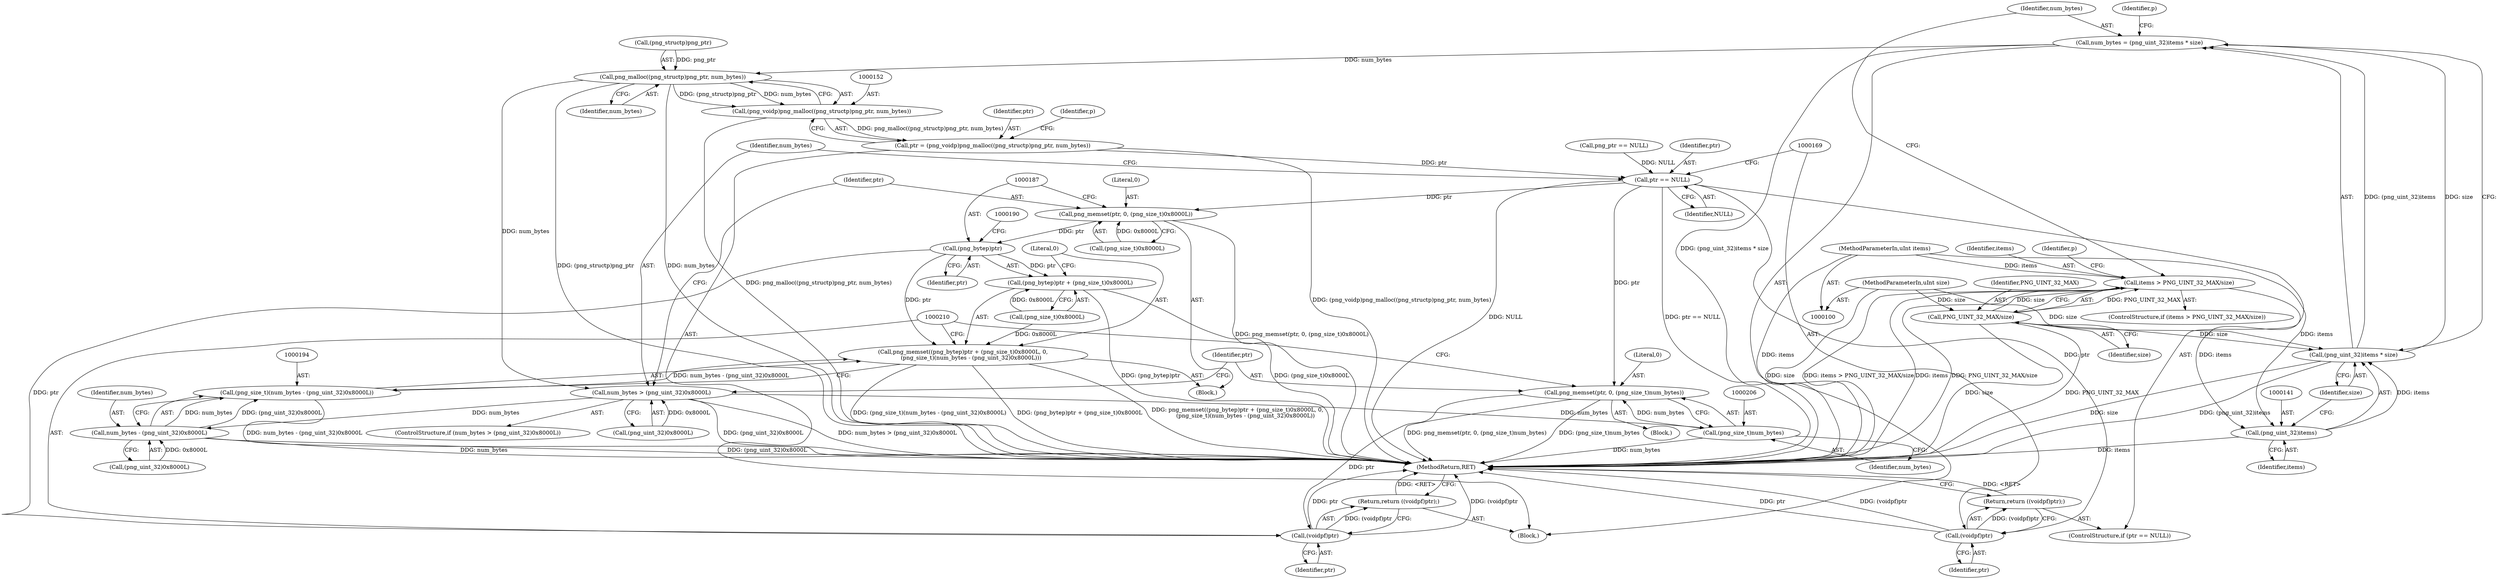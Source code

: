 digraph "0_Chrome_7f3d85b096f66870a15b37c2f40b219b2e292693_2@integer" {
"1000137" [label="(Call,num_bytes = (png_uint_32)items * size)"];
"1000139" [label="(Call,(png_uint_32)items * size)"];
"1000140" [label="(Call,(png_uint_32)items)"];
"1000126" [label="(Call,items > PNG_UINT_32_MAX/size)"];
"1000102" [label="(MethodParameterIn,uInt items)"];
"1000128" [label="(Call,PNG_UINT_32_MAX/size)"];
"1000103" [label="(MethodParameterIn,uInt size)"];
"1000153" [label="(Call,png_malloc((png_structp)png_ptr, num_bytes))"];
"1000151" [label="(Call,(png_voidp)png_malloc((png_structp)png_ptr, num_bytes))"];
"1000149" [label="(Call,ptr = (png_voidp)png_malloc((png_structp)png_ptr, num_bytes))"];
"1000164" [label="(Call,ptr == NULL)"];
"1000168" [label="(Call,(voidpf)ptr)"];
"1000167" [label="(Return,return ((voidpf)ptr);)"];
"1000178" [label="(Call,png_memset(ptr, 0, (png_size_t)0x8000L))"];
"1000186" [label="(Call,(png_bytep)ptr)"];
"1000184" [label="(Call,png_memset((png_bytep)ptr + (png_size_t)0x8000L, 0,\n         (png_size_t)(num_bytes - (png_uint_32)0x8000L)))"];
"1000185" [label="(Call,(png_bytep)ptr + (png_size_t)0x8000L)"];
"1000209" [label="(Call,(voidpf)ptr)"];
"1000208" [label="(Return,return ((voidpf)ptr);)"];
"1000202" [label="(Call,png_memset(ptr, 0, (png_size_t)num_bytes))"];
"1000172" [label="(Call,num_bytes > (png_uint_32)0x8000L)"];
"1000195" [label="(Call,num_bytes - (png_uint_32)0x8000L)"];
"1000193" [label="(Call,(png_size_t)(num_bytes - (png_uint_32)0x8000L))"];
"1000205" [label="(Call,(png_size_t)num_bytes)"];
"1000130" [label="(Identifier,size)"];
"1000189" [label="(Call,(png_size_t)0x8000L)"];
"1000184" [label="(Call,png_memset((png_bytep)ptr + (png_size_t)0x8000L, 0,\n         (png_size_t)(num_bytes - (png_uint_32)0x8000L)))"];
"1000142" [label="(Identifier,items)"];
"1000171" [label="(ControlStructure,if (num_bytes > (png_uint_32)0x8000L))"];
"1000125" [label="(ControlStructure,if (items > PNG_UINT_32_MAX/size))"];
"1000138" [label="(Identifier,num_bytes)"];
"1000102" [label="(MethodParameterIn,uInt items)"];
"1000204" [label="(Literal,0)"];
"1000170" [label="(Identifier,ptr)"];
"1000179" [label="(Identifier,ptr)"];
"1000163" [label="(ControlStructure,if (ptr == NULL))"];
"1000151" [label="(Call,(png_voidp)png_malloc((png_structp)png_ptr, num_bytes))"];
"1000157" [label="(Identifier,num_bytes)"];
"1000197" [label="(Call,(png_uint_32)0x8000L)"];
"1000167" [label="(Return,return ((voidpf)ptr);)"];
"1000110" [label="(Call,png_ptr == NULL)"];
"1000180" [label="(Literal,0)"];
"1000166" [label="(Identifier,NULL)"];
"1000196" [label="(Identifier,num_bytes)"];
"1000127" [label="(Identifier,items)"];
"1000212" [label="(MethodReturn,RET)"];
"1000205" [label="(Call,(png_size_t)num_bytes)"];
"1000174" [label="(Call,(png_uint_32)0x8000L)"];
"1000133" [label="(Identifier,p)"];
"1000178" [label="(Call,png_memset(ptr, 0, (png_size_t)0x8000L))"];
"1000207" [label="(Identifier,num_bytes)"];
"1000193" [label="(Call,(png_size_t)(num_bytes - (png_uint_32)0x8000L))"];
"1000173" [label="(Identifier,num_bytes)"];
"1000129" [label="(Identifier,PNG_UINT_32_MAX)"];
"1000186" [label="(Call,(png_bytep)ptr)"];
"1000208" [label="(Return,return ((voidpf)ptr);)"];
"1000137" [label="(Call,num_bytes = (png_uint_32)items * size)"];
"1000168" [label="(Call,(voidpf)ptr)"];
"1000150" [label="(Identifier,ptr)"];
"1000211" [label="(Identifier,ptr)"];
"1000128" [label="(Call,PNG_UINT_32_MAX/size)"];
"1000165" [label="(Identifier,ptr)"];
"1000149" [label="(Call,ptr = (png_voidp)png_malloc((png_structp)png_ptr, num_bytes))"];
"1000172" [label="(Call,num_bytes > (png_uint_32)0x8000L)"];
"1000192" [label="(Literal,0)"];
"1000195" [label="(Call,num_bytes - (png_uint_32)0x8000L)"];
"1000185" [label="(Call,(png_bytep)ptr + (png_size_t)0x8000L)"];
"1000181" [label="(Call,(png_size_t)0x8000L)"];
"1000201" [label="(Block,)"];
"1000203" [label="(Identifier,ptr)"];
"1000177" [label="(Block,)"];
"1000209" [label="(Call,(voidpf)ptr)"];
"1000139" [label="(Call,(png_uint_32)items * size)"];
"1000103" [label="(MethodParameterIn,uInt size)"];
"1000143" [label="(Identifier,size)"];
"1000154" [label="(Call,(png_structp)png_ptr)"];
"1000160" [label="(Identifier,p)"];
"1000164" [label="(Call,ptr == NULL)"];
"1000202" [label="(Call,png_memset(ptr, 0, (png_size_t)num_bytes))"];
"1000146" [label="(Identifier,p)"];
"1000104" [label="(Block,)"];
"1000126" [label="(Call,items > PNG_UINT_32_MAX/size)"];
"1000153" [label="(Call,png_malloc((png_structp)png_ptr, num_bytes))"];
"1000140" [label="(Call,(png_uint_32)items)"];
"1000188" [label="(Identifier,ptr)"];
"1000137" -> "1000104"  [label="AST: "];
"1000137" -> "1000139"  [label="CFG: "];
"1000138" -> "1000137"  [label="AST: "];
"1000139" -> "1000137"  [label="AST: "];
"1000146" -> "1000137"  [label="CFG: "];
"1000137" -> "1000212"  [label="DDG: (png_uint_32)items * size"];
"1000139" -> "1000137"  [label="DDG: (png_uint_32)items"];
"1000139" -> "1000137"  [label="DDG: size"];
"1000137" -> "1000153"  [label="DDG: num_bytes"];
"1000139" -> "1000143"  [label="CFG: "];
"1000140" -> "1000139"  [label="AST: "];
"1000143" -> "1000139"  [label="AST: "];
"1000139" -> "1000212"  [label="DDG: (png_uint_32)items"];
"1000139" -> "1000212"  [label="DDG: size"];
"1000140" -> "1000139"  [label="DDG: items"];
"1000128" -> "1000139"  [label="DDG: size"];
"1000103" -> "1000139"  [label="DDG: size"];
"1000140" -> "1000142"  [label="CFG: "];
"1000141" -> "1000140"  [label="AST: "];
"1000142" -> "1000140"  [label="AST: "];
"1000143" -> "1000140"  [label="CFG: "];
"1000140" -> "1000212"  [label="DDG: items"];
"1000126" -> "1000140"  [label="DDG: items"];
"1000102" -> "1000140"  [label="DDG: items"];
"1000126" -> "1000125"  [label="AST: "];
"1000126" -> "1000128"  [label="CFG: "];
"1000127" -> "1000126"  [label="AST: "];
"1000128" -> "1000126"  [label="AST: "];
"1000133" -> "1000126"  [label="CFG: "];
"1000138" -> "1000126"  [label="CFG: "];
"1000126" -> "1000212"  [label="DDG: items > PNG_UINT_32_MAX/size"];
"1000126" -> "1000212"  [label="DDG: items"];
"1000126" -> "1000212"  [label="DDG: PNG_UINT_32_MAX/size"];
"1000102" -> "1000126"  [label="DDG: items"];
"1000128" -> "1000126"  [label="DDG: PNG_UINT_32_MAX"];
"1000128" -> "1000126"  [label="DDG: size"];
"1000102" -> "1000100"  [label="AST: "];
"1000102" -> "1000212"  [label="DDG: items"];
"1000128" -> "1000130"  [label="CFG: "];
"1000129" -> "1000128"  [label="AST: "];
"1000130" -> "1000128"  [label="AST: "];
"1000128" -> "1000212"  [label="DDG: size"];
"1000128" -> "1000212"  [label="DDG: PNG_UINT_32_MAX"];
"1000103" -> "1000128"  [label="DDG: size"];
"1000103" -> "1000100"  [label="AST: "];
"1000103" -> "1000212"  [label="DDG: size"];
"1000153" -> "1000151"  [label="AST: "];
"1000153" -> "1000157"  [label="CFG: "];
"1000154" -> "1000153"  [label="AST: "];
"1000157" -> "1000153"  [label="AST: "];
"1000151" -> "1000153"  [label="CFG: "];
"1000153" -> "1000212"  [label="DDG: num_bytes"];
"1000153" -> "1000212"  [label="DDG: (png_structp)png_ptr"];
"1000153" -> "1000151"  [label="DDG: (png_structp)png_ptr"];
"1000153" -> "1000151"  [label="DDG: num_bytes"];
"1000154" -> "1000153"  [label="DDG: png_ptr"];
"1000153" -> "1000172"  [label="DDG: num_bytes"];
"1000151" -> "1000149"  [label="AST: "];
"1000152" -> "1000151"  [label="AST: "];
"1000149" -> "1000151"  [label="CFG: "];
"1000151" -> "1000212"  [label="DDG: png_malloc((png_structp)png_ptr, num_bytes)"];
"1000151" -> "1000149"  [label="DDG: png_malloc((png_structp)png_ptr, num_bytes)"];
"1000149" -> "1000104"  [label="AST: "];
"1000150" -> "1000149"  [label="AST: "];
"1000160" -> "1000149"  [label="CFG: "];
"1000149" -> "1000212"  [label="DDG: (png_voidp)png_malloc((png_structp)png_ptr, num_bytes)"];
"1000149" -> "1000164"  [label="DDG: ptr"];
"1000164" -> "1000163"  [label="AST: "];
"1000164" -> "1000166"  [label="CFG: "];
"1000165" -> "1000164"  [label="AST: "];
"1000166" -> "1000164"  [label="AST: "];
"1000169" -> "1000164"  [label="CFG: "];
"1000173" -> "1000164"  [label="CFG: "];
"1000164" -> "1000212"  [label="DDG: ptr == NULL"];
"1000164" -> "1000212"  [label="DDG: NULL"];
"1000110" -> "1000164"  [label="DDG: NULL"];
"1000164" -> "1000168"  [label="DDG: ptr"];
"1000164" -> "1000178"  [label="DDG: ptr"];
"1000164" -> "1000202"  [label="DDG: ptr"];
"1000168" -> "1000167"  [label="AST: "];
"1000168" -> "1000170"  [label="CFG: "];
"1000169" -> "1000168"  [label="AST: "];
"1000170" -> "1000168"  [label="AST: "];
"1000167" -> "1000168"  [label="CFG: "];
"1000168" -> "1000212"  [label="DDG: ptr"];
"1000168" -> "1000212"  [label="DDG: (voidpf)ptr"];
"1000168" -> "1000167"  [label="DDG: (voidpf)ptr"];
"1000167" -> "1000163"  [label="AST: "];
"1000212" -> "1000167"  [label="CFG: "];
"1000167" -> "1000212"  [label="DDG: <RET>"];
"1000178" -> "1000177"  [label="AST: "];
"1000178" -> "1000181"  [label="CFG: "];
"1000179" -> "1000178"  [label="AST: "];
"1000180" -> "1000178"  [label="AST: "];
"1000181" -> "1000178"  [label="AST: "];
"1000187" -> "1000178"  [label="CFG: "];
"1000178" -> "1000212"  [label="DDG: png_memset(ptr, 0, (png_size_t)0x8000L)"];
"1000181" -> "1000178"  [label="DDG: 0x8000L"];
"1000178" -> "1000186"  [label="DDG: ptr"];
"1000186" -> "1000185"  [label="AST: "];
"1000186" -> "1000188"  [label="CFG: "];
"1000187" -> "1000186"  [label="AST: "];
"1000188" -> "1000186"  [label="AST: "];
"1000190" -> "1000186"  [label="CFG: "];
"1000186" -> "1000184"  [label="DDG: ptr"];
"1000186" -> "1000185"  [label="DDG: ptr"];
"1000186" -> "1000209"  [label="DDG: ptr"];
"1000184" -> "1000177"  [label="AST: "];
"1000184" -> "1000193"  [label="CFG: "];
"1000185" -> "1000184"  [label="AST: "];
"1000192" -> "1000184"  [label="AST: "];
"1000193" -> "1000184"  [label="AST: "];
"1000210" -> "1000184"  [label="CFG: "];
"1000184" -> "1000212"  [label="DDG: (png_bytep)ptr + (png_size_t)0x8000L"];
"1000184" -> "1000212"  [label="DDG: png_memset((png_bytep)ptr + (png_size_t)0x8000L, 0,\n         (png_size_t)(num_bytes - (png_uint_32)0x8000L))"];
"1000184" -> "1000212"  [label="DDG: (png_size_t)(num_bytes - (png_uint_32)0x8000L)"];
"1000189" -> "1000184"  [label="DDG: 0x8000L"];
"1000193" -> "1000184"  [label="DDG: num_bytes - (png_uint_32)0x8000L"];
"1000185" -> "1000189"  [label="CFG: "];
"1000189" -> "1000185"  [label="AST: "];
"1000192" -> "1000185"  [label="CFG: "];
"1000185" -> "1000212"  [label="DDG: (png_size_t)0x8000L"];
"1000185" -> "1000212"  [label="DDG: (png_bytep)ptr"];
"1000189" -> "1000185"  [label="DDG: 0x8000L"];
"1000209" -> "1000208"  [label="AST: "];
"1000209" -> "1000211"  [label="CFG: "];
"1000210" -> "1000209"  [label="AST: "];
"1000211" -> "1000209"  [label="AST: "];
"1000208" -> "1000209"  [label="CFG: "];
"1000209" -> "1000212"  [label="DDG: (voidpf)ptr"];
"1000209" -> "1000212"  [label="DDG: ptr"];
"1000209" -> "1000208"  [label="DDG: (voidpf)ptr"];
"1000202" -> "1000209"  [label="DDG: ptr"];
"1000208" -> "1000104"  [label="AST: "];
"1000212" -> "1000208"  [label="CFG: "];
"1000208" -> "1000212"  [label="DDG: <RET>"];
"1000202" -> "1000201"  [label="AST: "];
"1000202" -> "1000205"  [label="CFG: "];
"1000203" -> "1000202"  [label="AST: "];
"1000204" -> "1000202"  [label="AST: "];
"1000205" -> "1000202"  [label="AST: "];
"1000210" -> "1000202"  [label="CFG: "];
"1000202" -> "1000212"  [label="DDG: png_memset(ptr, 0, (png_size_t)num_bytes)"];
"1000202" -> "1000212"  [label="DDG: (png_size_t)num_bytes"];
"1000205" -> "1000202"  [label="DDG: num_bytes"];
"1000172" -> "1000171"  [label="AST: "];
"1000172" -> "1000174"  [label="CFG: "];
"1000173" -> "1000172"  [label="AST: "];
"1000174" -> "1000172"  [label="AST: "];
"1000179" -> "1000172"  [label="CFG: "];
"1000203" -> "1000172"  [label="CFG: "];
"1000172" -> "1000212"  [label="DDG: num_bytes > (png_uint_32)0x8000L"];
"1000172" -> "1000212"  [label="DDG: (png_uint_32)0x8000L"];
"1000174" -> "1000172"  [label="DDG: 0x8000L"];
"1000172" -> "1000195"  [label="DDG: num_bytes"];
"1000172" -> "1000205"  [label="DDG: num_bytes"];
"1000195" -> "1000193"  [label="AST: "];
"1000195" -> "1000197"  [label="CFG: "];
"1000196" -> "1000195"  [label="AST: "];
"1000197" -> "1000195"  [label="AST: "];
"1000193" -> "1000195"  [label="CFG: "];
"1000195" -> "1000212"  [label="DDG: (png_uint_32)0x8000L"];
"1000195" -> "1000212"  [label="DDG: num_bytes"];
"1000195" -> "1000193"  [label="DDG: num_bytes"];
"1000195" -> "1000193"  [label="DDG: (png_uint_32)0x8000L"];
"1000197" -> "1000195"  [label="DDG: 0x8000L"];
"1000194" -> "1000193"  [label="AST: "];
"1000193" -> "1000212"  [label="DDG: num_bytes - (png_uint_32)0x8000L"];
"1000205" -> "1000207"  [label="CFG: "];
"1000206" -> "1000205"  [label="AST: "];
"1000207" -> "1000205"  [label="AST: "];
"1000205" -> "1000212"  [label="DDG: num_bytes"];
}
